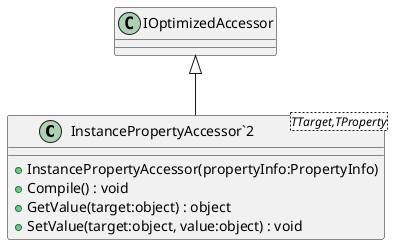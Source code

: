 @startuml
class "InstancePropertyAccessor`2"<TTarget,TProperty> {
    + InstancePropertyAccessor(propertyInfo:PropertyInfo)
    + Compile() : void
    + GetValue(target:object) : object
    + SetValue(target:object, value:object) : void
}
IOptimizedAccessor <|-- "InstancePropertyAccessor`2"
@enduml

